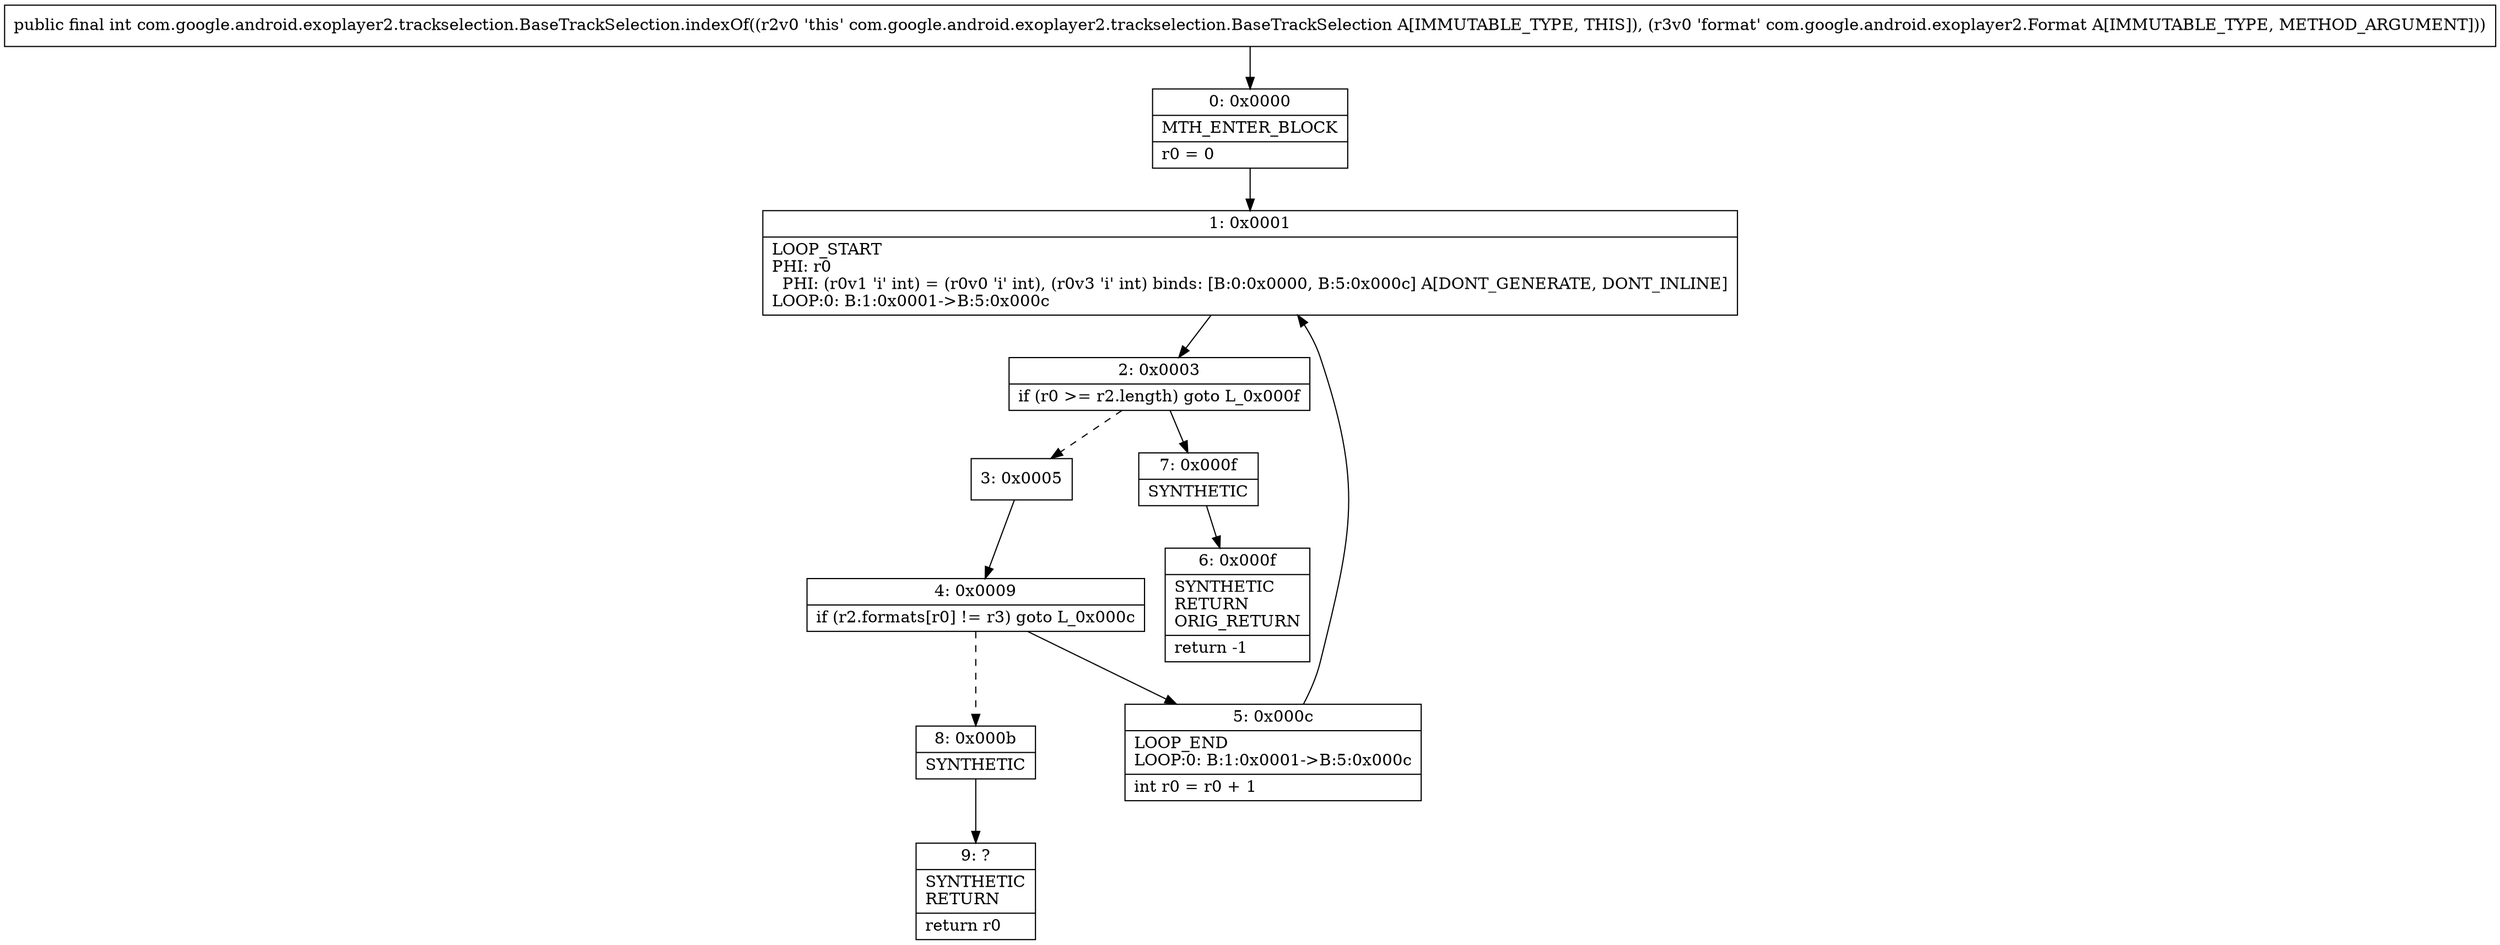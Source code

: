 digraph "CFG forcom.google.android.exoplayer2.trackselection.BaseTrackSelection.indexOf(Lcom\/google\/android\/exoplayer2\/Format;)I" {
Node_0 [shape=record,label="{0\:\ 0x0000|MTH_ENTER_BLOCK\l|r0 = 0\l}"];
Node_1 [shape=record,label="{1\:\ 0x0001|LOOP_START\lPHI: r0 \l  PHI: (r0v1 'i' int) = (r0v0 'i' int), (r0v3 'i' int) binds: [B:0:0x0000, B:5:0x000c] A[DONT_GENERATE, DONT_INLINE]\lLOOP:0: B:1:0x0001\-\>B:5:0x000c\l}"];
Node_2 [shape=record,label="{2\:\ 0x0003|if (r0 \>= r2.length) goto L_0x000f\l}"];
Node_3 [shape=record,label="{3\:\ 0x0005}"];
Node_4 [shape=record,label="{4\:\ 0x0009|if (r2.formats[r0] != r3) goto L_0x000c\l}"];
Node_5 [shape=record,label="{5\:\ 0x000c|LOOP_END\lLOOP:0: B:1:0x0001\-\>B:5:0x000c\l|int r0 = r0 + 1\l}"];
Node_6 [shape=record,label="{6\:\ 0x000f|SYNTHETIC\lRETURN\lORIG_RETURN\l|return \-1\l}"];
Node_7 [shape=record,label="{7\:\ 0x000f|SYNTHETIC\l}"];
Node_8 [shape=record,label="{8\:\ 0x000b|SYNTHETIC\l}"];
Node_9 [shape=record,label="{9\:\ ?|SYNTHETIC\lRETURN\l|return r0\l}"];
MethodNode[shape=record,label="{public final int com.google.android.exoplayer2.trackselection.BaseTrackSelection.indexOf((r2v0 'this' com.google.android.exoplayer2.trackselection.BaseTrackSelection A[IMMUTABLE_TYPE, THIS]), (r3v0 'format' com.google.android.exoplayer2.Format A[IMMUTABLE_TYPE, METHOD_ARGUMENT])) }"];
MethodNode -> Node_0;
Node_0 -> Node_1;
Node_1 -> Node_2;
Node_2 -> Node_3[style=dashed];
Node_2 -> Node_7;
Node_3 -> Node_4;
Node_4 -> Node_5;
Node_4 -> Node_8[style=dashed];
Node_5 -> Node_1;
Node_7 -> Node_6;
Node_8 -> Node_9;
}

